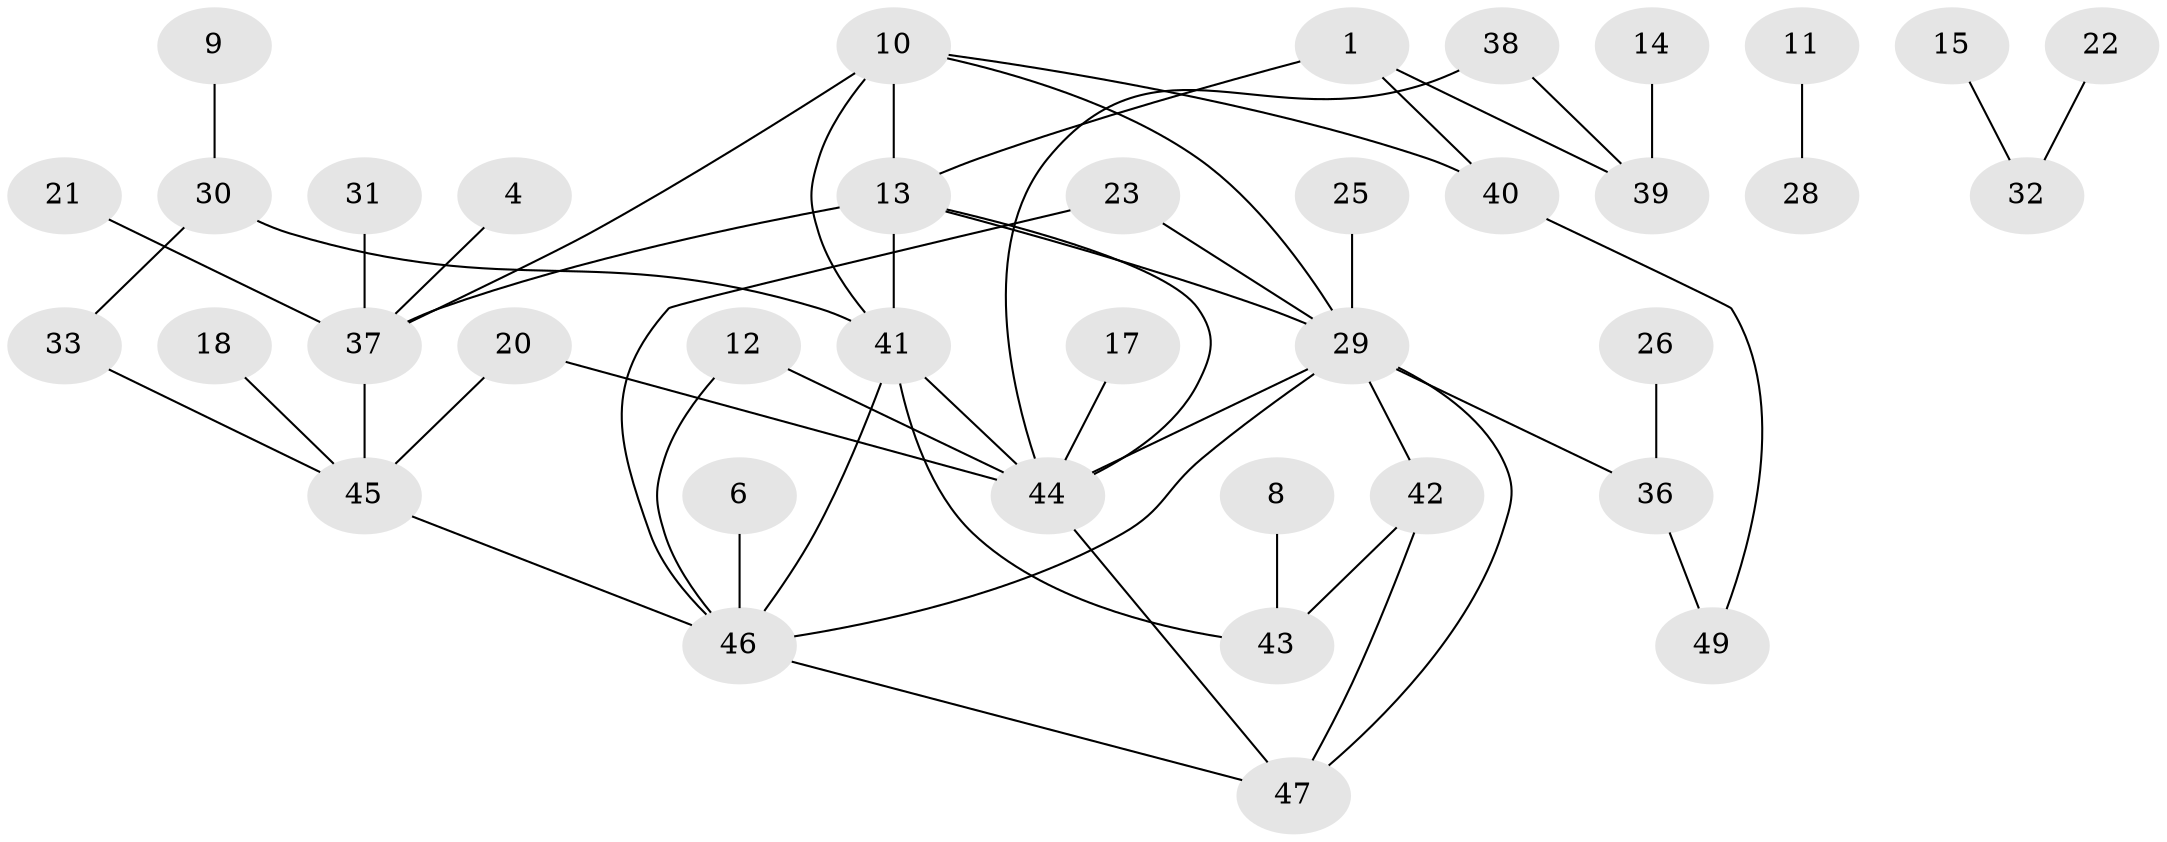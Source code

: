 // original degree distribution, {2: 0.3673469387755102, 3: 0.14285714285714285, 5: 0.061224489795918366, 0: 0.11224489795918367, 1: 0.22448979591836735, 4: 0.07142857142857142, 6: 0.02040816326530612}
// Generated by graph-tools (version 1.1) at 2025/49/03/09/25 03:49:04]
// undirected, 38 vertices, 53 edges
graph export_dot {
graph [start="1"]
  node [color=gray90,style=filled];
  1;
  4;
  6;
  8;
  9;
  10;
  11;
  12;
  13;
  14;
  15;
  17;
  18;
  20;
  21;
  22;
  23;
  25;
  26;
  28;
  29;
  30;
  31;
  32;
  33;
  36;
  37;
  38;
  39;
  40;
  41;
  42;
  43;
  44;
  45;
  46;
  47;
  49;
  1 -- 13 [weight=1.0];
  1 -- 39 [weight=1.0];
  1 -- 40 [weight=1.0];
  4 -- 37 [weight=1.0];
  6 -- 46 [weight=1.0];
  8 -- 43 [weight=1.0];
  9 -- 30 [weight=1.0];
  10 -- 13 [weight=1.0];
  10 -- 29 [weight=1.0];
  10 -- 37 [weight=1.0];
  10 -- 40 [weight=1.0];
  10 -- 41 [weight=1.0];
  11 -- 28 [weight=1.0];
  12 -- 44 [weight=1.0];
  12 -- 46 [weight=1.0];
  13 -- 29 [weight=1.0];
  13 -- 37 [weight=1.0];
  13 -- 41 [weight=1.0];
  13 -- 44 [weight=1.0];
  14 -- 39 [weight=1.0];
  15 -- 32 [weight=1.0];
  17 -- 44 [weight=1.0];
  18 -- 45 [weight=1.0];
  20 -- 44 [weight=1.0];
  20 -- 45 [weight=1.0];
  21 -- 37 [weight=1.0];
  22 -- 32 [weight=1.0];
  23 -- 29 [weight=1.0];
  23 -- 46 [weight=1.0];
  25 -- 29 [weight=1.0];
  26 -- 36 [weight=1.0];
  29 -- 36 [weight=1.0];
  29 -- 42 [weight=1.0];
  29 -- 44 [weight=1.0];
  29 -- 46 [weight=1.0];
  29 -- 47 [weight=1.0];
  30 -- 33 [weight=1.0];
  30 -- 41 [weight=1.0];
  31 -- 37 [weight=1.0];
  33 -- 45 [weight=1.0];
  36 -- 49 [weight=1.0];
  37 -- 45 [weight=1.0];
  38 -- 39 [weight=1.0];
  38 -- 44 [weight=1.0];
  40 -- 49 [weight=1.0];
  41 -- 43 [weight=1.0];
  41 -- 44 [weight=1.0];
  41 -- 46 [weight=1.0];
  42 -- 43 [weight=1.0];
  42 -- 47 [weight=1.0];
  44 -- 47 [weight=1.0];
  45 -- 46 [weight=1.0];
  46 -- 47 [weight=1.0];
}
